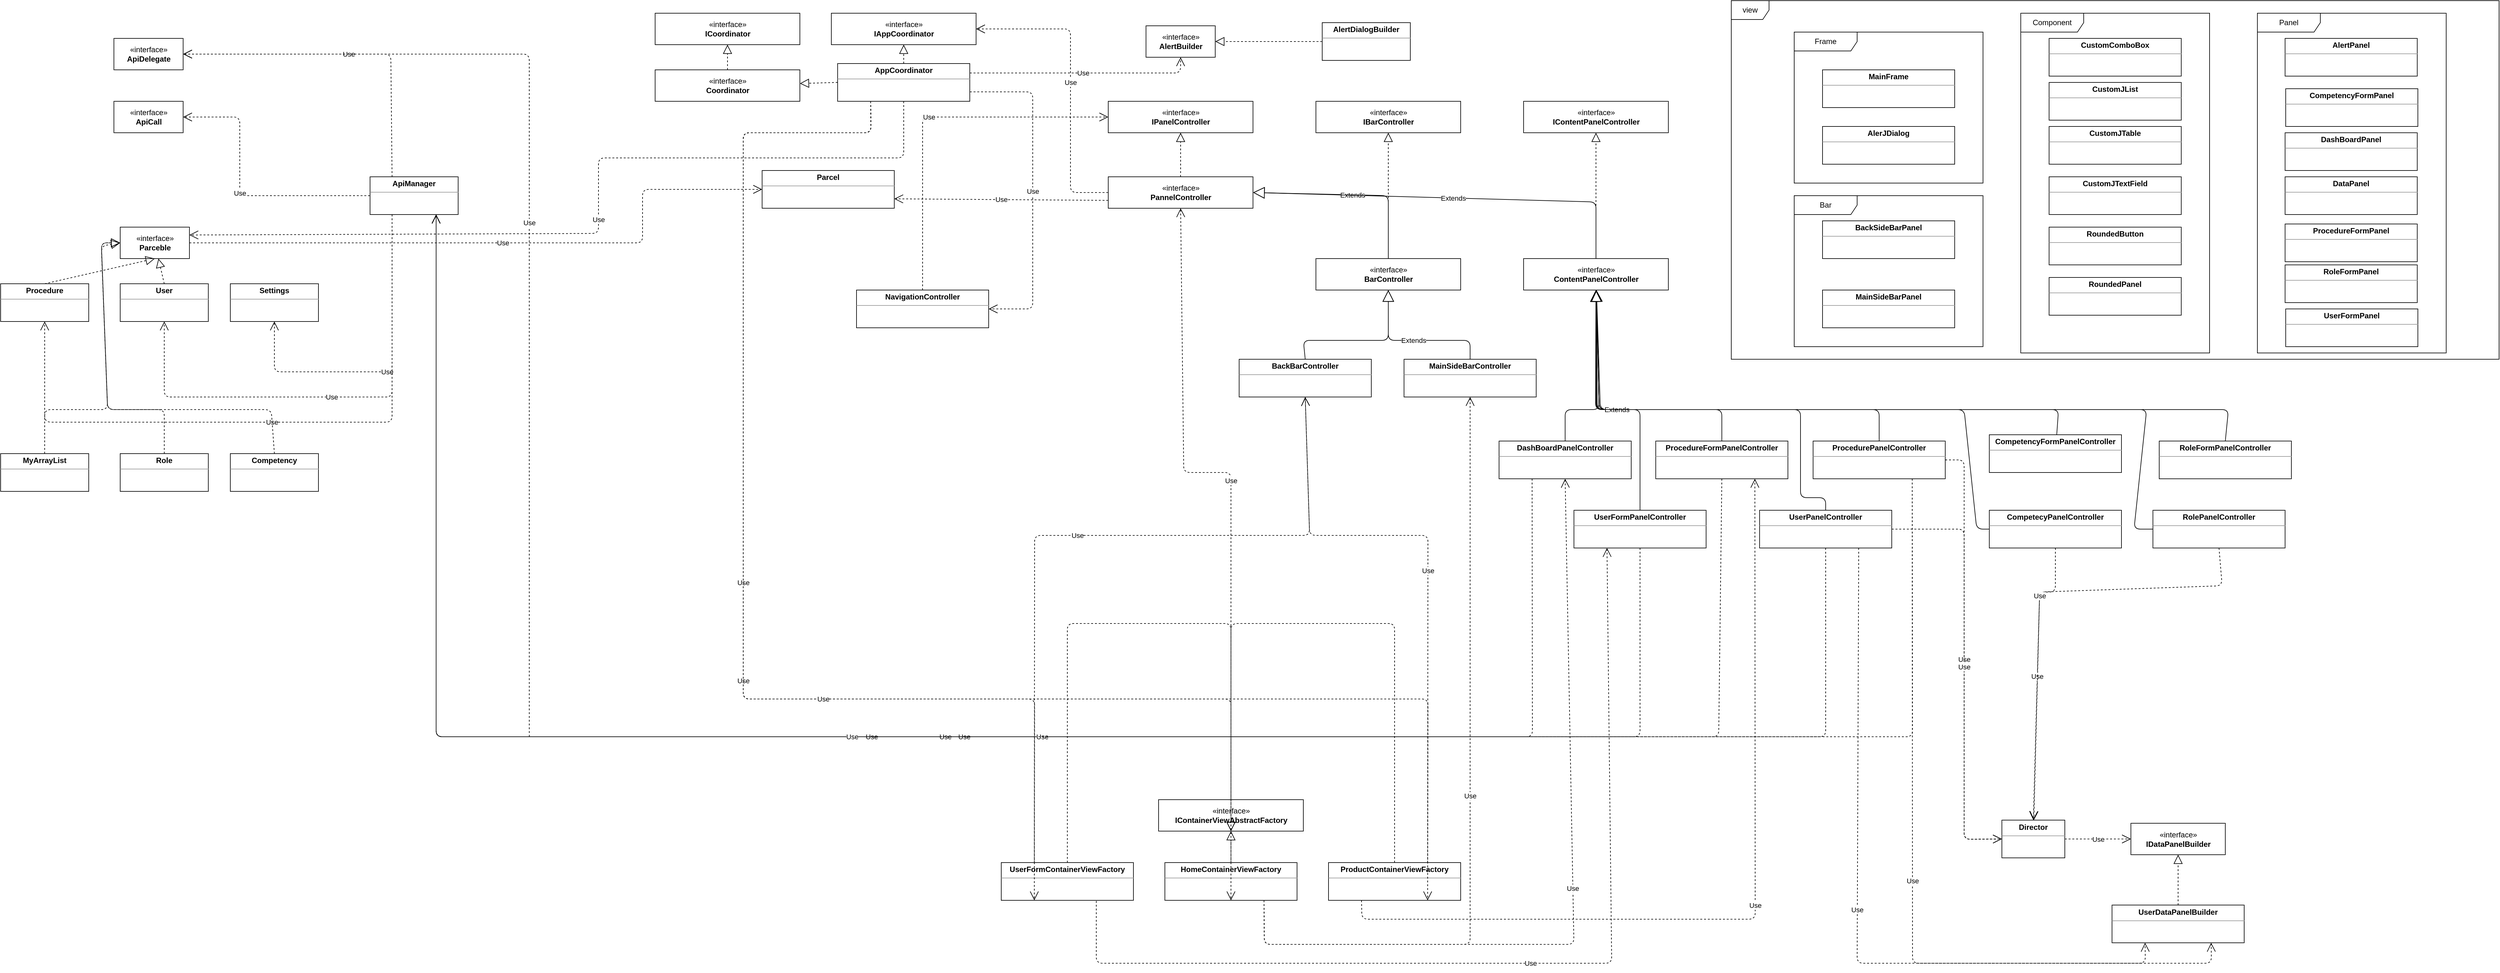 <mxfile version="13.9.9" type="device"><diagram name="improveDiagram" id="FRsHYig1Bdu0vXujfsFv"><mxGraphModel dx="2951" dy="1620" grid="1" gridSize="10" guides="1" tooltips="1" connect="1" arrows="1" fold="1" page="1" pageScale="1" pageWidth="827" pageHeight="1169" math="0" shadow="0"><root><mxCell id="0iY1j9qXdLFoR_07hcgl-0"/><mxCell id="0iY1j9qXdLFoR_07hcgl-1" parent="0iY1j9qXdLFoR_07hcgl-0"/><mxCell id="uszYzFo49pZxgJabwEYq-22" value="view" style="shape=umlFrame;whiteSpace=wrap;html=1;" vertex="1" parent="0iY1j9qXdLFoR_07hcgl-1"><mxGeometry x="2850" y="30" width="1220" height="570" as="geometry"/></mxCell><mxCell id="uszYzFo49pZxgJabwEYq-24" value="Component" style="shape=umlFrame;whiteSpace=wrap;html=1;width=100;height=30;" vertex="1" parent="0iY1j9qXdLFoR_07hcgl-1"><mxGeometry x="3310" y="50" width="300" height="540" as="geometry"/></mxCell><mxCell id="uszYzFo49pZxgJabwEYq-25" value="Panel" style="shape=umlFrame;whiteSpace=wrap;html=1;width=100;height=30;" vertex="1" parent="0iY1j9qXdLFoR_07hcgl-1"><mxGeometry x="3686" y="50" width="300" height="540" as="geometry"/></mxCell><mxCell id="uszYzFo49pZxgJabwEYq-23" value="Frame" style="shape=umlFrame;whiteSpace=wrap;html=1;width=100;height=30;" vertex="1" parent="0iY1j9qXdLFoR_07hcgl-1"><mxGeometry x="2950" y="80" width="300" height="240" as="geometry"/></mxCell><mxCell id="0iY1j9qXdLFoR_07hcgl-2" value="&lt;p style=&quot;margin: 0px ; margin-top: 4px ; text-align: center&quot;&gt;&lt;b&gt;Settings&lt;/b&gt;&lt;/p&gt;&lt;hr size=&quot;1&quot;&gt;&lt;div style=&quot;height: 2px&quot;&gt;&lt;/div&gt;" style="verticalAlign=top;align=left;overflow=fill;fontSize=12;fontFamily=Helvetica;html=1;" parent="0iY1j9qXdLFoR_07hcgl-1" vertex="1"><mxGeometry x="465" y="480" width="140" height="60" as="geometry"/></mxCell><mxCell id="0iY1j9qXdLFoR_07hcgl-3" value="&lt;p style=&quot;margin: 0px ; margin-top: 4px ; text-align: center&quot;&gt;&lt;b&gt;User&lt;/b&gt;&lt;/p&gt;&lt;hr size=&quot;1&quot;&gt;&lt;div style=&quot;height: 2px&quot;&gt;&lt;/div&gt;" style="verticalAlign=top;align=left;overflow=fill;fontSize=12;fontFamily=Helvetica;html=1;" parent="0iY1j9qXdLFoR_07hcgl-1" vertex="1"><mxGeometry x="290" y="480" width="140" height="60" as="geometry"/></mxCell><mxCell id="0iY1j9qXdLFoR_07hcgl-4" value="&lt;p style=&quot;margin: 0px ; margin-top: 4px ; text-align: center&quot;&gt;&lt;b&gt;Procedure&lt;/b&gt;&lt;/p&gt;&lt;hr size=&quot;1&quot;&gt;&lt;div style=&quot;height: 2px&quot;&gt;&lt;/div&gt;" style="verticalAlign=top;align=left;overflow=fill;fontSize=12;fontFamily=Helvetica;html=1;" parent="0iY1j9qXdLFoR_07hcgl-1" vertex="1"><mxGeometry x="100" y="480" width="140" height="60" as="geometry"/></mxCell><mxCell id="0iY1j9qXdLFoR_07hcgl-5" value="&lt;p style=&quot;margin: 0px ; margin-top: 4px ; text-align: center&quot;&gt;&lt;b&gt;ApiManager&lt;/b&gt;&lt;/p&gt;&lt;hr size=&quot;1&quot;&gt;&lt;div style=&quot;height: 2px&quot;&gt;&lt;/div&gt;" style="verticalAlign=top;align=left;overflow=fill;fontSize=12;fontFamily=Helvetica;html=1;" parent="0iY1j9qXdLFoR_07hcgl-1" vertex="1"><mxGeometry x="687" y="310" width="140" height="60" as="geometry"/></mxCell><mxCell id="0iY1j9qXdLFoR_07hcgl-6" value="«interface»&lt;br&gt;&lt;b&gt;ApiDelegate&lt;/b&gt;" style="html=1;" parent="0iY1j9qXdLFoR_07hcgl-1" vertex="1"><mxGeometry x="280" y="90" width="110" height="50" as="geometry"/></mxCell><mxCell id="0iY1j9qXdLFoR_07hcgl-9" value="«interface»&lt;br&gt;&lt;b&gt;ApiCall&lt;/b&gt;" style="html=1;" parent="0iY1j9qXdLFoR_07hcgl-1" vertex="1"><mxGeometry x="280" y="190" width="110" height="50" as="geometry"/></mxCell><mxCell id="0iY1j9qXdLFoR_07hcgl-10" value="«interface»&lt;br&gt;&lt;b&gt;AlertBuilder&lt;/b&gt;" style="html=1;" parent="0iY1j9qXdLFoR_07hcgl-1" vertex="1"><mxGeometry x="1920" y="70" width="110" height="50" as="geometry"/></mxCell><mxCell id="0iY1j9qXdLFoR_07hcgl-11" value="&lt;p style=&quot;margin: 0px ; margin-top: 4px ; text-align: center&quot;&gt;&lt;b&gt;AlertDialogBuilder&lt;/b&gt;&lt;/p&gt;&lt;hr size=&quot;1&quot;&gt;&lt;div style=&quot;height: 2px&quot;&gt;&lt;/div&gt;" style="verticalAlign=top;align=left;overflow=fill;fontSize=12;fontFamily=Helvetica;html=1;" parent="0iY1j9qXdLFoR_07hcgl-1" vertex="1"><mxGeometry x="2200" y="65" width="140" height="60" as="geometry"/></mxCell><mxCell id="0iY1j9qXdLFoR_07hcgl-13" value="&lt;p style=&quot;margin: 0px ; margin-top: 4px ; text-align: center&quot;&gt;&lt;b&gt;UserDataPanelBuilder&lt;/b&gt;&lt;/p&gt;&lt;hr size=&quot;1&quot;&gt;&lt;div style=&quot;height: 2px&quot;&gt;&lt;/div&gt;" style="verticalAlign=top;align=left;overflow=fill;fontSize=12;fontFamily=Helvetica;html=1;" parent="0iY1j9qXdLFoR_07hcgl-1" vertex="1"><mxGeometry x="3455" y="1467.5" width="210" height="60" as="geometry"/></mxCell><mxCell id="0iY1j9qXdLFoR_07hcgl-14" value="«interface»&lt;br&gt;&lt;b&gt;IDataPanelBuilder&lt;/b&gt;" style="html=1;" parent="0iY1j9qXdLFoR_07hcgl-1" vertex="1"><mxGeometry x="3485" y="1337.5" width="150" height="50" as="geometry"/></mxCell><mxCell id="0iY1j9qXdLFoR_07hcgl-15" value="&lt;p style=&quot;margin: 0px ; margin-top: 4px ; text-align: center&quot;&gt;&lt;b&gt;Director&lt;/b&gt;&lt;/p&gt;&lt;hr size=&quot;1&quot;&gt;&lt;div style=&quot;height: 2px&quot;&gt;&lt;/div&gt;" style="verticalAlign=top;align=left;overflow=fill;fontSize=12;fontFamily=Helvetica;html=1;" parent="0iY1j9qXdLFoR_07hcgl-1" vertex="1"><mxGeometry x="3280" y="1332.5" width="100" height="60" as="geometry"/></mxCell><mxCell id="0iY1j9qXdLFoR_07hcgl-16" value="«interface»&lt;br&gt;&lt;b&gt;IContainerViewAbstractFactory&lt;/b&gt;" style="html=1;" parent="0iY1j9qXdLFoR_07hcgl-1" vertex="1"><mxGeometry x="1940" y="1300" width="230" height="50" as="geometry"/></mxCell><mxCell id="0iY1j9qXdLFoR_07hcgl-17" value="&lt;p style=&quot;margin: 0px ; margin-top: 4px ; text-align: center&quot;&gt;&lt;b&gt;UserFormContainerViewFactory&lt;/b&gt;&lt;br&gt;&lt;/p&gt;&lt;hr size=&quot;1&quot;&gt;&lt;div style=&quot;height: 2px&quot;&gt;&lt;/div&gt;" style="verticalAlign=top;align=left;overflow=fill;fontSize=12;fontFamily=Helvetica;html=1;" parent="0iY1j9qXdLFoR_07hcgl-1" vertex="1"><mxGeometry x="1690" y="1400" width="210" height="60" as="geometry"/></mxCell><mxCell id="0iY1j9qXdLFoR_07hcgl-18" value="&lt;p style=&quot;margin: 0px ; margin-top: 4px ; text-align: center&quot;&gt;&lt;b&gt;HomeContainerViewFactory&lt;/b&gt;&lt;br&gt;&lt;/p&gt;&lt;hr size=&quot;1&quot;&gt;&lt;div style=&quot;height: 2px&quot;&gt;&lt;/div&gt;" style="verticalAlign=top;align=left;overflow=fill;fontSize=12;fontFamily=Helvetica;html=1;" parent="0iY1j9qXdLFoR_07hcgl-1" vertex="1"><mxGeometry x="1950" y="1400" width="210" height="60" as="geometry"/></mxCell><mxCell id="0iY1j9qXdLFoR_07hcgl-19" value="&lt;p style=&quot;margin: 0px ; margin-top: 4px ; text-align: center&quot;&gt;&lt;b&gt;ProductContainerViewFactory&lt;/b&gt;&lt;br&gt;&lt;/p&gt;&lt;hr size=&quot;1&quot;&gt;&lt;div style=&quot;height: 2px&quot;&gt;&lt;/div&gt;" style="verticalAlign=top;align=left;overflow=fill;fontSize=12;fontFamily=Helvetica;html=1;" parent="0iY1j9qXdLFoR_07hcgl-1" vertex="1"><mxGeometry x="2210" y="1400" width="210" height="60" as="geometry"/></mxCell><mxCell id="0iY1j9qXdLFoR_07hcgl-20" value="&lt;p style=&quot;margin: 0px ; margin-top: 4px ; text-align: center&quot;&gt;&lt;b&gt;NavigationController&lt;/b&gt;&lt;br&gt;&lt;/p&gt;&lt;hr size=&quot;1&quot;&gt;&lt;div style=&quot;height: 2px&quot;&gt;&lt;/div&gt;" style="verticalAlign=top;align=left;overflow=fill;fontSize=12;fontFamily=Helvetica;html=1;" parent="0iY1j9qXdLFoR_07hcgl-1" vertex="1"><mxGeometry x="1460" y="490" width="210" height="60" as="geometry"/></mxCell><mxCell id="0iY1j9qXdLFoR_07hcgl-22" value="«interface»&lt;br&gt;&lt;b&gt;IPanelController&lt;/b&gt;" style="html=1;" parent="0iY1j9qXdLFoR_07hcgl-1" vertex="1"><mxGeometry x="1860" y="190" width="230" height="50" as="geometry"/></mxCell><mxCell id="0iY1j9qXdLFoR_07hcgl-23" value="«interface»&lt;br&gt;&lt;b&gt;PannelController&lt;/b&gt;" style="html=1;" parent="0iY1j9qXdLFoR_07hcgl-1" vertex="1"><mxGeometry x="1860" y="310" width="230" height="50" as="geometry"/></mxCell><mxCell id="0iY1j9qXdLFoR_07hcgl-25" value="&lt;p style=&quot;margin: 0px ; margin-top: 4px ; text-align: center&quot;&gt;&lt;b&gt;ProcedurePanelController&lt;/b&gt;&lt;br&gt;&lt;/p&gt;&lt;hr size=&quot;1&quot;&gt;&lt;div style=&quot;height: 2px&quot;&gt;&lt;/div&gt;" style="verticalAlign=top;align=left;overflow=fill;fontSize=12;fontFamily=Helvetica;html=1;" parent="0iY1j9qXdLFoR_07hcgl-1" vertex="1"><mxGeometry x="2980" y="730" width="210" height="60" as="geometry"/></mxCell><mxCell id="0iY1j9qXdLFoR_07hcgl-26" value="&lt;p style=&quot;margin: 0px ; margin-top: 4px ; text-align: center&quot;&gt;&lt;b&gt;UserFormPanelController&lt;/b&gt;&lt;br&gt;&lt;/p&gt;&lt;hr size=&quot;1&quot;&gt;&lt;div style=&quot;height: 2px&quot;&gt;&lt;/div&gt;" style="verticalAlign=top;align=left;overflow=fill;fontSize=12;fontFamily=Helvetica;html=1;" parent="0iY1j9qXdLFoR_07hcgl-1" vertex="1"><mxGeometry x="2600" y="840" width="210" height="60" as="geometry"/></mxCell><mxCell id="0iY1j9qXdLFoR_07hcgl-27" value="&lt;p style=&quot;margin: 0px ; margin-top: 4px ; text-align: center&quot;&gt;&lt;b&gt;UserPanelController&lt;/b&gt;&lt;br&gt;&lt;/p&gt;&lt;hr size=&quot;1&quot;&gt;&lt;div style=&quot;height: 2px&quot;&gt;&lt;/div&gt;" style="verticalAlign=top;align=left;overflow=fill;fontSize=12;fontFamily=Helvetica;html=1;" parent="0iY1j9qXdLFoR_07hcgl-1" vertex="1"><mxGeometry x="2895" y="840" width="210" height="60" as="geometry"/></mxCell><mxCell id="0iY1j9qXdLFoR_07hcgl-28" value="&lt;p style=&quot;margin: 0px ; margin-top: 4px ; text-align: center&quot;&gt;&lt;b&gt;ProcedureFormPanelController&lt;/b&gt;&lt;br&gt;&lt;/p&gt;&lt;hr size=&quot;1&quot;&gt;&lt;div style=&quot;height: 2px&quot;&gt;&lt;/div&gt;" style="verticalAlign=top;align=left;overflow=fill;fontSize=12;fontFamily=Helvetica;html=1;" parent="0iY1j9qXdLFoR_07hcgl-1" vertex="1"><mxGeometry x="2730" y="730" width="210" height="60" as="geometry"/></mxCell><mxCell id="0iY1j9qXdLFoR_07hcgl-29" value="&lt;p style=&quot;margin: 0px ; margin-top: 4px ; text-align: center&quot;&gt;&lt;b&gt;DashBoardPanelController&lt;/b&gt;&lt;br&gt;&lt;/p&gt;&lt;hr size=&quot;1&quot;&gt;&lt;div style=&quot;height: 2px&quot;&gt;&lt;/div&gt;" style="verticalAlign=top;align=left;overflow=fill;fontSize=12;fontFamily=Helvetica;html=1;" parent="0iY1j9qXdLFoR_07hcgl-1" vertex="1"><mxGeometry x="2481" y="730" width="210" height="60" as="geometry"/></mxCell><mxCell id="0iY1j9qXdLFoR_07hcgl-31" value="&lt;p style=&quot;margin: 0px ; margin-top: 4px ; text-align: center&quot;&gt;&lt;b&gt;MainSideBarController&lt;/b&gt;&lt;br&gt;&lt;/p&gt;&lt;hr size=&quot;1&quot;&gt;&lt;div style=&quot;height: 2px&quot;&gt;&lt;/div&gt;" style="verticalAlign=top;align=left;overflow=fill;fontSize=12;fontFamily=Helvetica;html=1;" parent="0iY1j9qXdLFoR_07hcgl-1" vertex="1"><mxGeometry x="2330" y="600" width="210" height="60" as="geometry"/></mxCell><mxCell id="0iY1j9qXdLFoR_07hcgl-32" value="&lt;p style=&quot;margin: 0px ; margin-top: 4px ; text-align: center&quot;&gt;&lt;b&gt;BackBarController&lt;/b&gt;&lt;br&gt;&lt;/p&gt;&lt;hr size=&quot;1&quot;&gt;&lt;div style=&quot;height: 2px&quot;&gt;&lt;/div&gt;" style="verticalAlign=top;align=left;overflow=fill;fontSize=12;fontFamily=Helvetica;html=1;" parent="0iY1j9qXdLFoR_07hcgl-1" vertex="1"><mxGeometry x="2068" y="600" width="210" height="60" as="geometry"/></mxCell><mxCell id="0iY1j9qXdLFoR_07hcgl-33" value="«interface»&lt;br&gt;&lt;b&gt;IBarController&lt;/b&gt;" style="html=1;" parent="0iY1j9qXdLFoR_07hcgl-1" vertex="1"><mxGeometry x="2190" y="190" width="230" height="50" as="geometry"/></mxCell><mxCell id="0iY1j9qXdLFoR_07hcgl-34" value="«interface»&lt;br&gt;&lt;b&gt;IContentPanelController&lt;/b&gt;" style="html=1;" parent="0iY1j9qXdLFoR_07hcgl-1" vertex="1"><mxGeometry x="2520" y="190" width="230" height="50" as="geometry"/></mxCell><mxCell id="0iY1j9qXdLFoR_07hcgl-35" value="«interface»&lt;br&gt;&lt;b&gt;ContentPanelController&lt;/b&gt;" style="html=1;" parent="0iY1j9qXdLFoR_07hcgl-1" vertex="1"><mxGeometry x="2520" y="440" width="230" height="50" as="geometry"/></mxCell><mxCell id="0iY1j9qXdLFoR_07hcgl-36" value="«interface»&lt;br&gt;&lt;b&gt;BarController&lt;/b&gt;" style="html=1;" parent="0iY1j9qXdLFoR_07hcgl-1" vertex="1"><mxGeometry x="2190" y="440" width="230" height="50" as="geometry"/></mxCell><mxCell id="0iY1j9qXdLFoR_07hcgl-37" value="" style="endArrow=block;endSize=16;endFill=0;html=1;exitX=0.5;exitY=0;exitDx=0;exitDy=0;entryX=0.5;entryY=1;entryDx=0;entryDy=0;" parent="0iY1j9qXdLFoR_07hcgl-1" source="0iY1j9qXdLFoR_07hcgl-32" target="0iY1j9qXdLFoR_07hcgl-36" edge="1"><mxGeometry width="160" relative="1" as="geometry"><mxPoint x="2210" y="560" as="sourcePoint"/><mxPoint x="2370" y="560" as="targetPoint"/><Array as="points"><mxPoint x="2170" y="570"/><mxPoint x="2305" y="570"/></Array></mxGeometry></mxCell><mxCell id="0iY1j9qXdLFoR_07hcgl-38" value="Extends" style="endArrow=block;endSize=16;endFill=0;html=1;exitX=0.5;exitY=0;exitDx=0;exitDy=0;entryX=0.5;entryY=1;entryDx=0;entryDy=0;" parent="0iY1j9qXdLFoR_07hcgl-1" source="0iY1j9qXdLFoR_07hcgl-31" target="0iY1j9qXdLFoR_07hcgl-36" edge="1"><mxGeometry width="160" relative="1" as="geometry"><mxPoint x="2183" y="610" as="sourcePoint"/><mxPoint x="2315" y="500" as="targetPoint"/><Array as="points"><mxPoint x="2435" y="570"/><mxPoint x="2305" y="570"/></Array></mxGeometry></mxCell><mxCell id="0iY1j9qXdLFoR_07hcgl-39" value="" style="endArrow=block;endSize=16;endFill=0;html=1;exitX=0.5;exitY=0;exitDx=0;exitDy=0;" parent="0iY1j9qXdLFoR_07hcgl-1" source="0iY1j9qXdLFoR_07hcgl-26" target="0iY1j9qXdLFoR_07hcgl-35" edge="1"><mxGeometry width="160" relative="1" as="geometry"><mxPoint x="2193" y="620" as="sourcePoint"/><mxPoint x="2325" y="510" as="targetPoint"/><Array as="points"><mxPoint x="2705" y="680"/><mxPoint x="2642" y="680"/></Array></mxGeometry></mxCell><mxCell id="0iY1j9qXdLFoR_07hcgl-40" value="" style="endArrow=block;endSize=16;endFill=0;html=1;exitX=0.5;exitY=0;exitDx=0;exitDy=0;entryX=0.5;entryY=1;entryDx=0;entryDy=0;" parent="0iY1j9qXdLFoR_07hcgl-1" source="0iY1j9qXdLFoR_07hcgl-27" target="0iY1j9qXdLFoR_07hcgl-35" edge="1"><mxGeometry width="160" relative="1" as="geometry"><mxPoint x="2203" y="630" as="sourcePoint"/><mxPoint x="2335" y="520" as="targetPoint"/><Array as="points"><mxPoint x="3000" y="820"/><mxPoint x="2960" y="820"/><mxPoint x="2960" y="680"/><mxPoint x="2640" y="680"/></Array></mxGeometry></mxCell><mxCell id="0iY1j9qXdLFoR_07hcgl-41" value="" style="endArrow=block;endSize=16;endFill=0;html=1;exitX=0.5;exitY=0;exitDx=0;exitDy=0;" parent="0iY1j9qXdLFoR_07hcgl-1" source="0iY1j9qXdLFoR_07hcgl-29" target="0iY1j9qXdLFoR_07hcgl-35" edge="1"><mxGeometry width="160" relative="1" as="geometry"><mxPoint x="2200" y="670" as="sourcePoint"/><mxPoint x="2627" y="520" as="targetPoint"/><Array as="points"><mxPoint x="2586" y="680"/><mxPoint x="2640" y="680"/></Array></mxGeometry></mxCell><mxCell id="0iY1j9qXdLFoR_07hcgl-42" value="Extends" style="endArrow=block;endSize=16;endFill=0;html=1;exitX=0.5;exitY=0;exitDx=0;exitDy=0;" parent="0iY1j9qXdLFoR_07hcgl-1" source="0iY1j9qXdLFoR_07hcgl-28" target="0iY1j9qXdLFoR_07hcgl-35" edge="1"><mxGeometry width="160" relative="1" as="geometry"><mxPoint x="2223" y="650" as="sourcePoint"/><mxPoint x="2355" y="540" as="targetPoint"/><Array as="points"><mxPoint x="2835" y="680"/><mxPoint x="2640" y="680"/></Array></mxGeometry></mxCell><mxCell id="0iY1j9qXdLFoR_07hcgl-43" value="" style="endArrow=block;endSize=16;endFill=0;html=1;exitX=0.5;exitY=0;exitDx=0;exitDy=0;" parent="0iY1j9qXdLFoR_07hcgl-1" source="0iY1j9qXdLFoR_07hcgl-25" target="0iY1j9qXdLFoR_07hcgl-35" edge="1"><mxGeometry width="160" relative="1" as="geometry"><mxPoint x="2233" y="660" as="sourcePoint"/><mxPoint x="2365" y="550" as="targetPoint"/><Array as="points"><mxPoint x="3085" y="680"/><mxPoint x="2640" y="680"/></Array></mxGeometry></mxCell><mxCell id="0iY1j9qXdLFoR_07hcgl-44" value="Extends" style="endArrow=block;endSize=16;endFill=0;html=1;exitX=0.5;exitY=0;exitDx=0;exitDy=0;entryX=1;entryY=0.5;entryDx=0;entryDy=0;" parent="0iY1j9qXdLFoR_07hcgl-1" source="0iY1j9qXdLFoR_07hcgl-36" target="0iY1j9qXdLFoR_07hcgl-23" edge="1"><mxGeometry width="160" relative="1" as="geometry"><mxPoint x="2243" y="670" as="sourcePoint"/><mxPoint x="2375" y="560" as="targetPoint"/><Array as="points"><mxPoint x="2305" y="340"/></Array></mxGeometry></mxCell><mxCell id="0iY1j9qXdLFoR_07hcgl-45" value="Extends" style="endArrow=block;endSize=16;endFill=0;html=1;exitX=0.5;exitY=0;exitDx=0;exitDy=0;entryX=1;entryY=0.5;entryDx=0;entryDy=0;" parent="0iY1j9qXdLFoR_07hcgl-1" source="0iY1j9qXdLFoR_07hcgl-35" target="0iY1j9qXdLFoR_07hcgl-23" edge="1"><mxGeometry width="160" relative="1" as="geometry"><mxPoint x="2253" y="680" as="sourcePoint"/><mxPoint x="2385" y="570" as="targetPoint"/><Array as="points"><mxPoint x="2635" y="350"/></Array></mxGeometry></mxCell><mxCell id="0iY1j9qXdLFoR_07hcgl-46" value="" style="endArrow=block;dashed=1;endFill=0;endSize=12;html=1;exitX=0.5;exitY=0;exitDx=0;exitDy=0;entryX=0.5;entryY=1;entryDx=0;entryDy=0;" parent="0iY1j9qXdLFoR_07hcgl-1" source="0iY1j9qXdLFoR_07hcgl-36" target="0iY1j9qXdLFoR_07hcgl-33" edge="1"><mxGeometry width="160" relative="1" as="geometry"><mxPoint x="2270" y="290" as="sourcePoint"/><mxPoint x="2430" y="290" as="targetPoint"/></mxGeometry></mxCell><mxCell id="0iY1j9qXdLFoR_07hcgl-47" value="" style="endArrow=block;dashed=1;endFill=0;endSize=12;html=1;" parent="0iY1j9qXdLFoR_07hcgl-1" source="0iY1j9qXdLFoR_07hcgl-35" target="0iY1j9qXdLFoR_07hcgl-34" edge="1"><mxGeometry width="160" relative="1" as="geometry"><mxPoint x="2570" y="440" as="sourcePoint"/><mxPoint x="2570" y="240" as="targetPoint"/></mxGeometry></mxCell><mxCell id="0iY1j9qXdLFoR_07hcgl-48" value="" style="endArrow=block;dashed=1;endFill=0;endSize=12;html=1;entryX=0.5;entryY=1;entryDx=0;entryDy=0;" parent="0iY1j9qXdLFoR_07hcgl-1" source="0iY1j9qXdLFoR_07hcgl-23" target="0iY1j9qXdLFoR_07hcgl-22" edge="1"><mxGeometry width="160" relative="1" as="geometry"><mxPoint x="2325" y="460" as="sourcePoint"/><mxPoint x="2325" y="260" as="targetPoint"/></mxGeometry></mxCell><mxCell id="0iY1j9qXdLFoR_07hcgl-55" value="Use" style="endArrow=open;endSize=12;dashed=1;html=1;exitX=1;exitY=0.75;exitDx=0;exitDy=0;entryX=1;entryY=0.5;entryDx=0;entryDy=0;" parent="0iY1j9qXdLFoR_07hcgl-1" source="6FXfzOm9zharH_y5hHno-2" target="0iY1j9qXdLFoR_07hcgl-20" edge="1"><mxGeometry width="160" relative="1" as="geometry"><mxPoint x="1670" y="175" as="sourcePoint"/><mxPoint x="1820" y="230" as="targetPoint"/><Array as="points"><mxPoint x="1740" y="175"/><mxPoint x="1740" y="520"/></Array></mxGeometry></mxCell><mxCell id="0iY1j9qXdLFoR_07hcgl-58" value="" style="endArrow=block;dashed=1;endFill=0;endSize=12;html=1;entryX=0.5;entryY=1;entryDx=0;entryDy=0;" parent="0iY1j9qXdLFoR_07hcgl-1" source="0iY1j9qXdLFoR_07hcgl-18" target="0iY1j9qXdLFoR_07hcgl-16" edge="1"><mxGeometry width="160" relative="1" as="geometry"><mxPoint x="1880" y="890" as="sourcePoint"/><mxPoint x="1880" y="820" as="targetPoint"/></mxGeometry></mxCell><mxCell id="0iY1j9qXdLFoR_07hcgl-59" value="" style="endArrow=block;dashed=1;endFill=0;endSize=12;html=1;entryX=0.5;entryY=1;entryDx=0;entryDy=0;exitX=0.5;exitY=0;exitDx=0;exitDy=0;" parent="0iY1j9qXdLFoR_07hcgl-1" source="0iY1j9qXdLFoR_07hcgl-19" target="0iY1j9qXdLFoR_07hcgl-16" edge="1"><mxGeometry width="160" relative="1" as="geometry"><mxPoint x="1995" y="330" as="sourcePoint"/><mxPoint x="1995" y="260" as="targetPoint"/><Array as="points"><mxPoint x="2315" y="1020"/><mxPoint x="2055" y="1020"/></Array></mxGeometry></mxCell><mxCell id="0iY1j9qXdLFoR_07hcgl-60" value="" style="endArrow=block;dashed=1;endFill=0;endSize=12;html=1;entryX=0.5;entryY=1;entryDx=0;entryDy=0;exitX=0.5;exitY=0;exitDx=0;exitDy=0;" parent="0iY1j9qXdLFoR_07hcgl-1" source="0iY1j9qXdLFoR_07hcgl-17" target="0iY1j9qXdLFoR_07hcgl-16" edge="1"><mxGeometry width="160" relative="1" as="geometry"><mxPoint x="2005" y="340" as="sourcePoint"/><mxPoint x="2005" y="270" as="targetPoint"/><Array as="points"><mxPoint x="1795" y="1020"/><mxPoint x="2055" y="1020"/></Array></mxGeometry></mxCell><mxCell id="0iY1j9qXdLFoR_07hcgl-63" value="Use" style="endArrow=open;endSize=12;dashed=1;html=1;entryX=0.5;entryY=1;entryDx=0;entryDy=0;exitX=0.25;exitY=1;exitDx=0;exitDy=0;" parent="0iY1j9qXdLFoR_07hcgl-1" source="6FXfzOm9zharH_y5hHno-2" target="0iY1j9qXdLFoR_07hcgl-18" edge="1"><mxGeometry width="160" relative="1" as="geometry"><mxPoint x="1280" y="220" as="sourcePoint"/><mxPoint x="2065" y="940" as="targetPoint"/><Array as="points"><mxPoint x="1483" y="240"/><mxPoint x="1280" y="240"/><mxPoint x="1280" y="1140"/><mxPoint x="2055" y="1140"/></Array></mxGeometry></mxCell><mxCell id="0iY1j9qXdLFoR_07hcgl-68" value="Use" style="endArrow=open;endSize=12;dashed=1;html=1;exitX=0.25;exitY=1;exitDx=0;exitDy=0;entryX=0.5;entryY=1;entryDx=0;entryDy=0;" parent="0iY1j9qXdLFoR_07hcgl-1" source="0iY1j9qXdLFoR_07hcgl-5" target="0iY1j9qXdLFoR_07hcgl-2" edge="1"><mxGeometry width="160" relative="1" as="geometry"><mxPoint x="730" y="420" as="sourcePoint"/><mxPoint x="890" y="420" as="targetPoint"/><Array as="points"><mxPoint x="722" y="620"/><mxPoint x="535" y="620"/></Array></mxGeometry></mxCell><mxCell id="0iY1j9qXdLFoR_07hcgl-69" value="Use" style="endArrow=open;endSize=12;dashed=1;html=1;exitX=0.25;exitY=1;exitDx=0;exitDy=0;entryX=0.5;entryY=1;entryDx=0;entryDy=0;" parent="0iY1j9qXdLFoR_07hcgl-1" source="0iY1j9qXdLFoR_07hcgl-5" target="0iY1j9qXdLFoR_07hcgl-3" edge="1"><mxGeometry width="160" relative="1" as="geometry"><mxPoint x="727" y="410" as="sourcePoint"/><mxPoint x="540" y="580" as="targetPoint"/><Array as="points"><mxPoint x="722" y="660"/><mxPoint x="360" y="660"/></Array></mxGeometry></mxCell><mxCell id="0iY1j9qXdLFoR_07hcgl-70" value="Use" style="endArrow=open;endSize=12;dashed=1;html=1;exitX=0.25;exitY=1;exitDx=0;exitDy=0;entryX=0.5;entryY=1;entryDx=0;entryDy=0;" parent="0iY1j9qXdLFoR_07hcgl-1" source="0iY1j9qXdLFoR_07hcgl-5" target="0iY1j9qXdLFoR_07hcgl-4" edge="1"><mxGeometry width="160" relative="1" as="geometry"><mxPoint x="742" y="390" as="sourcePoint"/><mxPoint x="555" y="560" as="targetPoint"/><Array as="points"><mxPoint x="722" y="700"/><mxPoint x="170" y="700"/></Array></mxGeometry></mxCell><mxCell id="0iY1j9qXdLFoR_07hcgl-71" value="Use" style="endArrow=open;endSize=12;dashed=1;html=1;exitX=0;exitY=0.5;exitDx=0;exitDy=0;entryX=1;entryY=0.5;entryDx=0;entryDy=0;" parent="0iY1j9qXdLFoR_07hcgl-1" source="0iY1j9qXdLFoR_07hcgl-5" target="0iY1j9qXdLFoR_07hcgl-9" edge="1"><mxGeometry width="160" relative="1" as="geometry"><mxPoint x="752" y="400" as="sourcePoint"/><mxPoint x="565" y="570" as="targetPoint"/><Array as="points"><mxPoint x="480" y="340"/><mxPoint x="480" y="215"/></Array></mxGeometry></mxCell><mxCell id="0iY1j9qXdLFoR_07hcgl-74" value="Use" style="endArrow=open;endSize=12;dashed=1;html=1;exitX=0.25;exitY=0;exitDx=0;exitDy=0;entryX=1;entryY=0.5;entryDx=0;entryDy=0;" parent="0iY1j9qXdLFoR_07hcgl-1" source="0iY1j9qXdLFoR_07hcgl-5" target="0iY1j9qXdLFoR_07hcgl-6" edge="1"><mxGeometry width="160" relative="1" as="geometry"><mxPoint x="697" y="350" as="sourcePoint"/><mxPoint x="400" y="350" as="targetPoint"/><Array as="points"><mxPoint x="720" y="115"/></Array></mxGeometry></mxCell><mxCell id="0iY1j9qXdLFoR_07hcgl-75" value="Use" style="endArrow=open;endSize=12;dashed=1;html=1;exitX=0.5;exitY=1;exitDx=0;exitDy=0;entryX=0.75;entryY=1;entryDx=0;entryDy=0;" parent="0iY1j9qXdLFoR_07hcgl-1" source="0iY1j9qXdLFoR_07hcgl-26" target="0iY1j9qXdLFoR_07hcgl-5" edge="1"><mxGeometry width="160" relative="1" as="geometry"><mxPoint x="2630" y="1030" as="sourcePoint"/><mxPoint x="2790" y="1030" as="targetPoint"/><Array as="points"><mxPoint x="2705" y="1200"/><mxPoint x="792" y="1200"/></Array></mxGeometry></mxCell><mxCell id="0iY1j9qXdLFoR_07hcgl-76" value="Use" style="endArrow=open;endSize=12;dashed=1;html=1;exitX=0.5;exitY=1;exitDx=0;exitDy=0;entryX=0.75;entryY=1;entryDx=0;entryDy=0;" parent="0iY1j9qXdLFoR_07hcgl-1" source="0iY1j9qXdLFoR_07hcgl-27" target="0iY1j9qXdLFoR_07hcgl-5" edge="1"><mxGeometry width="160" relative="1" as="geometry"><mxPoint x="2715" y="910" as="sourcePoint"/><mxPoint x="2930" y="1040" as="targetPoint"/><Array as="points"><mxPoint x="3000" y="1200"/><mxPoint x="792" y="1200"/></Array></mxGeometry></mxCell><mxCell id="0iY1j9qXdLFoR_07hcgl-77" value="Use" style="endArrow=open;endSize=12;dashed=1;html=1;exitX=0.5;exitY=1;exitDx=0;exitDy=0;entryX=0.75;entryY=1;entryDx=0;entryDy=0;" parent="0iY1j9qXdLFoR_07hcgl-1" source="0iY1j9qXdLFoR_07hcgl-28" target="0iY1j9qXdLFoR_07hcgl-5" edge="1"><mxGeometry width="160" relative="1" as="geometry"><mxPoint x="2725" y="920" as="sourcePoint"/><mxPoint x="2810" y="1050" as="targetPoint"/><Array as="points"><mxPoint x="2830" y="1200"/><mxPoint x="792" y="1200"/></Array></mxGeometry></mxCell><mxCell id="0iY1j9qXdLFoR_07hcgl-78" value="Use" style="endArrow=open;endSize=12;dashed=1;html=1;exitX=0.75;exitY=1;exitDx=0;exitDy=0;entryX=0.75;entryY=1;entryDx=0;entryDy=0;" parent="0iY1j9qXdLFoR_07hcgl-1" source="0iY1j9qXdLFoR_07hcgl-25" target="0iY1j9qXdLFoR_07hcgl-5" edge="1"><mxGeometry width="160" relative="1" as="geometry"><mxPoint x="2735" y="930" as="sourcePoint"/><mxPoint x="3138" y="1010" as="targetPoint"/><Array as="points"><mxPoint x="3138" y="1200"/><mxPoint x="792" y="1200"/></Array></mxGeometry></mxCell><mxCell id="0iY1j9qXdLFoR_07hcgl-79" value="Use" style="endArrow=open;endSize=12;dashed=1;html=1;exitX=0.25;exitY=1;exitDx=0;exitDy=0;entryX=0.75;entryY=1;entryDx=0;entryDy=0;" parent="0iY1j9qXdLFoR_07hcgl-1" source="0iY1j9qXdLFoR_07hcgl-29" target="0iY1j9qXdLFoR_07hcgl-5" edge="1"><mxGeometry width="160" relative="1" as="geometry"><mxPoint x="2745" y="940" as="sourcePoint"/><mxPoint x="750" y="1170" as="targetPoint"/><Array as="points"><mxPoint x="2534" y="1200"/><mxPoint x="792" y="1200"/></Array></mxGeometry></mxCell><mxCell id="0iY1j9qXdLFoR_07hcgl-80" value="Use" style="endArrow=open;endSize=12;dashed=1;html=1;entryX=1;entryY=0.5;entryDx=0;entryDy=0;" parent="0iY1j9qXdLFoR_07hcgl-1" target="0iY1j9qXdLFoR_07hcgl-6" edge="1"><mxGeometry width="160" relative="1" as="geometry"><mxPoint x="940" y="1200" as="sourcePoint"/><mxPoint x="940" y="770" as="targetPoint"/><Array as="points"><mxPoint x="940" y="115"/></Array></mxGeometry></mxCell><mxCell id="0iY1j9qXdLFoR_07hcgl-81" value="Use" style="endArrow=open;endSize=12;dashed=1;html=1;exitX=0.75;exitY=1;exitDx=0;exitDy=0;entryX=0.5;entryY=1;entryDx=0;entryDy=0;" parent="0iY1j9qXdLFoR_07hcgl-1" source="0iY1j9qXdLFoR_07hcgl-18" target="0iY1j9qXdLFoR_07hcgl-31" edge="1"><mxGeometry width="160" relative="1" as="geometry"><mxPoint x="2090" y="1330" as="sourcePoint"/><mxPoint x="2250" y="1330" as="targetPoint"/><Array as="points"><mxPoint x="2108" y="1530"/><mxPoint x="2435" y="1530"/></Array></mxGeometry></mxCell><mxCell id="0iY1j9qXdLFoR_07hcgl-82" value="Use" style="endArrow=open;endSize=12;dashed=1;html=1;exitX=0.75;exitY=0;exitDx=0;exitDy=0;entryX=0.5;entryY=1;entryDx=0;entryDy=0;" parent="0iY1j9qXdLFoR_07hcgl-1" source="0iY1j9qXdLFoR_07hcgl-19" target="0iY1j9qXdLFoR_07hcgl-32" edge="1"><mxGeometry width="160" relative="1" as="geometry"><mxPoint x="2260" y="930" as="sourcePoint"/><mxPoint x="2420" y="930" as="targetPoint"/><Array as="points"><mxPoint x="2368" y="880"/><mxPoint x="2180" y="880"/></Array></mxGeometry></mxCell><mxCell id="0iY1j9qXdLFoR_07hcgl-83" value="Use" style="endArrow=open;endSize=12;dashed=1;html=1;exitX=0.75;exitY=1;exitDx=0;exitDy=0;entryX=0.5;entryY=1;entryDx=0;entryDy=0;" parent="0iY1j9qXdLFoR_07hcgl-1" source="0iY1j9qXdLFoR_07hcgl-18" target="0iY1j9qXdLFoR_07hcgl-29" edge="1"><mxGeometry width="160" relative="1" as="geometry"><mxPoint x="2440" y="1290" as="sourcePoint"/><mxPoint x="2730" y="1380" as="targetPoint"/><Array as="points"><mxPoint x="2108" y="1530"/><mxPoint x="2600" y="1530"/></Array></mxGeometry></mxCell><mxCell id="0iY1j9qXdLFoR_07hcgl-84" value="Use" style="endArrow=open;endSize=12;dashed=1;html=1;exitX=0.25;exitY=1;exitDx=0;exitDy=0;entryX=0.75;entryY=1;entryDx=0;entryDy=0;" parent="0iY1j9qXdLFoR_07hcgl-1" source="0iY1j9qXdLFoR_07hcgl-19" target="0iY1j9qXdLFoR_07hcgl-28" edge="1"><mxGeometry width="160" relative="1" as="geometry"><mxPoint x="2240" y="1140" as="sourcePoint"/><mxPoint x="2263" y="1482" as="targetPoint"/><Array as="points"><mxPoint x="2263" y="1490"/><mxPoint x="2888" y="1490"/></Array></mxGeometry></mxCell><mxCell id="0iY1j9qXdLFoR_07hcgl-85" value="Use" style="endArrow=open;endSize=12;dashed=1;html=1;exitX=0.25;exitY=0;exitDx=0;exitDy=0;entryX=0.5;entryY=1;entryDx=0;entryDy=0;" parent="0iY1j9qXdLFoR_07hcgl-1" source="0iY1j9qXdLFoR_07hcgl-17" target="0iY1j9qXdLFoR_07hcgl-32" edge="1"><mxGeometry width="160" relative="1" as="geometry"><mxPoint x="1680" y="980" as="sourcePoint"/><mxPoint x="1840" y="980" as="targetPoint"/><Array as="points"><mxPoint x="1743" y="880"/><mxPoint x="2180" y="880"/></Array></mxGeometry></mxCell><mxCell id="0iY1j9qXdLFoR_07hcgl-86" value="Use" style="endArrow=open;endSize=12;dashed=1;html=1;exitX=0.719;exitY=1.017;exitDx=0;exitDy=0;exitPerimeter=0;entryX=0.25;entryY=1;entryDx=0;entryDy=0;" parent="0iY1j9qXdLFoR_07hcgl-1" source="0iY1j9qXdLFoR_07hcgl-17" target="0iY1j9qXdLFoR_07hcgl-26" edge="1"><mxGeometry width="160" relative="1" as="geometry"><mxPoint x="1850" y="1470" as="sourcePoint"/><mxPoint x="3156" y="1550" as="targetPoint"/><Array as="points"><mxPoint x="1841" y="1560"/><mxPoint x="2660" y="1560"/></Array></mxGeometry></mxCell><mxCell id="6FXfzOm9zharH_y5hHno-0" value="«interface»&lt;br&gt;&lt;b&gt;ICoordinator&lt;/b&gt;" style="html=1;" parent="0iY1j9qXdLFoR_07hcgl-1" vertex="1"><mxGeometry x="1140" y="50" width="230" height="50" as="geometry"/></mxCell><mxCell id="6FXfzOm9zharH_y5hHno-1" value="«interface»&lt;br&gt;&lt;b&gt;Coordinator&lt;/b&gt;" style="html=1;" parent="0iY1j9qXdLFoR_07hcgl-1" vertex="1"><mxGeometry x="1140" y="140" width="230" height="50" as="geometry"/></mxCell><mxCell id="6FXfzOm9zharH_y5hHno-2" value="&lt;p style=&quot;margin: 0px ; margin-top: 4px ; text-align: center&quot;&gt;&lt;b&gt;AppCoordinator&lt;/b&gt;&lt;/p&gt;&lt;hr size=&quot;1&quot;&gt;&lt;div style=&quot;height: 2px&quot;&gt;&lt;/div&gt;" style="verticalAlign=top;align=left;overflow=fill;fontSize=12;fontFamily=Helvetica;html=1;" parent="0iY1j9qXdLFoR_07hcgl-1" vertex="1"><mxGeometry x="1430" y="130" width="210" height="60" as="geometry"/></mxCell><mxCell id="6FXfzOm9zharH_y5hHno-4" value="" style="endArrow=block;dashed=1;endFill=0;endSize=12;html=1;exitX=0.5;exitY=0;exitDx=0;exitDy=0;entryX=0.5;entryY=1;entryDx=0;entryDy=0;" parent="0iY1j9qXdLFoR_07hcgl-1" source="6FXfzOm9zharH_y5hHno-1" target="6FXfzOm9zharH_y5hHno-0" edge="1"><mxGeometry width="160" relative="1" as="geometry"><mxPoint x="1890" y="210" as="sourcePoint"/><mxPoint x="2050" y="210" as="targetPoint"/></mxGeometry></mxCell><mxCell id="6FXfzOm9zharH_y5hHno-5" value="" style="endArrow=block;dashed=1;endFill=0;endSize=12;html=1;exitX=0;exitY=0.5;exitDx=0;exitDy=0;" parent="0iY1j9qXdLFoR_07hcgl-1" source="6FXfzOm9zharH_y5hHno-2" target="6FXfzOm9zharH_y5hHno-1" edge="1"><mxGeometry width="160" relative="1" as="geometry"><mxPoint x="1265" y="150" as="sourcePoint"/><mxPoint x="1265" y="110" as="targetPoint"/></mxGeometry></mxCell><mxCell id="6FXfzOm9zharH_y5hHno-6" value="Use" style="endArrow=open;endSize=12;dashed=1;html=1;exitX=0.5;exitY=0;exitDx=0;exitDy=0;entryX=0;entryY=0.5;entryDx=0;entryDy=0;" parent="0iY1j9qXdLFoR_07hcgl-1" source="0iY1j9qXdLFoR_07hcgl-20" target="0iY1j9qXdLFoR_07hcgl-22" edge="1"><mxGeometry width="160" relative="1" as="geometry"><mxPoint x="1450" y="410" as="sourcePoint"/><mxPoint x="1610" y="410" as="targetPoint"/><Array as="points"><mxPoint x="1565" y="215"/></Array></mxGeometry></mxCell><mxCell id="6FXfzOm9zharH_y5hHno-7" value="Use" style="endArrow=open;endSize=12;dashed=1;html=1;exitX=0.25;exitY=1;exitDx=0;exitDy=0;entryX=0.25;entryY=1;entryDx=0;entryDy=0;" parent="0iY1j9qXdLFoR_07hcgl-1" source="6FXfzOm9zharH_y5hHno-2" target="0iY1j9qXdLFoR_07hcgl-17" edge="1"><mxGeometry width="160" relative="1" as="geometry"><mxPoint x="1340" y="620" as="sourcePoint"/><mxPoint x="1500" y="620" as="targetPoint"/><Array as="points"><mxPoint x="1483" y="240"/><mxPoint x="1280" y="240"/><mxPoint x="1280" y="1140"/><mxPoint x="1743" y="1140"/></Array></mxGeometry></mxCell><mxCell id="6FXfzOm9zharH_y5hHno-9" value="Use" style="endArrow=open;endSize=12;dashed=1;html=1;exitX=0.25;exitY=1;exitDx=0;exitDy=0;entryX=0.75;entryY=1;entryDx=0;entryDy=0;" parent="0iY1j9qXdLFoR_07hcgl-1" source="6FXfzOm9zharH_y5hHno-2" target="0iY1j9qXdLFoR_07hcgl-19" edge="1"><mxGeometry width="160" relative="1" as="geometry"><mxPoint x="1850" y="650" as="sourcePoint"/><mxPoint x="2010" y="650" as="targetPoint"/><Array as="points"><mxPoint x="1483" y="240"/><mxPoint x="1280" y="240"/><mxPoint x="1280" y="1140"/><mxPoint x="2368" y="1140"/></Array></mxGeometry></mxCell><mxCell id="_MfUQmBJwrgykNG0stYS-0" value="«interface»&lt;br&gt;&lt;b&gt;IAppCoordinator&lt;/b&gt;" style="html=1;" parent="0iY1j9qXdLFoR_07hcgl-1" vertex="1"><mxGeometry x="1420" y="50" width="230" height="50" as="geometry"/></mxCell><mxCell id="_MfUQmBJwrgykNG0stYS-1" value="Use" style="endArrow=open;endSize=12;dashed=1;html=1;entryX=1;entryY=0.5;entryDx=0;entryDy=0;exitX=0;exitY=0.5;exitDx=0;exitDy=0;" parent="0iY1j9qXdLFoR_07hcgl-1" source="0iY1j9qXdLFoR_07hcgl-23" target="_MfUQmBJwrgykNG0stYS-0" edge="1"><mxGeometry width="160" relative="1" as="geometry"><mxPoint x="1760" y="70" as="sourcePoint"/><mxPoint x="1920" y="70" as="targetPoint"/><Array as="points"><mxPoint x="1800" y="335"/><mxPoint x="1800" y="75"/></Array></mxGeometry></mxCell><mxCell id="_MfUQmBJwrgykNG0stYS-2" value="" style="endArrow=block;dashed=1;endFill=0;endSize=12;html=1;exitX=0.5;exitY=0;exitDx=0;exitDy=0;entryX=0.5;entryY=1;entryDx=0;entryDy=0;" parent="0iY1j9qXdLFoR_07hcgl-1" source="6FXfzOm9zharH_y5hHno-2" target="_MfUQmBJwrgykNG0stYS-0" edge="1"><mxGeometry width="160" relative="1" as="geometry"><mxPoint x="1420" y="400" as="sourcePoint"/><mxPoint x="1580" y="400" as="targetPoint"/></mxGeometry></mxCell><mxCell id="_MfUQmBJwrgykNG0stYS-5" value="" style="endArrow=block;dashed=1;endFill=0;endSize=12;html=1;exitX=0.5;exitY=0;exitDx=0;exitDy=0;entryX=0.5;entryY=1;entryDx=0;entryDy=0;" parent="0iY1j9qXdLFoR_07hcgl-1" source="0iY1j9qXdLFoR_07hcgl-13" target="0iY1j9qXdLFoR_07hcgl-14" edge="1"><mxGeometry width="160" relative="1" as="geometry"><mxPoint x="3685" y="1477.5" as="sourcePoint"/><mxPoint x="3570" y="1397.5" as="targetPoint"/><Array as="points"><mxPoint x="3560" y="1437.5"/><mxPoint x="3560" y="1427.5"/></Array></mxGeometry></mxCell><mxCell id="_MfUQmBJwrgykNG0stYS-6" value="Use" style="endArrow=open;endSize=12;dashed=1;html=1;entryX=0;entryY=0.5;entryDx=0;entryDy=0;exitX=1;exitY=0.5;exitDx=0;exitDy=0;" parent="0iY1j9qXdLFoR_07hcgl-1" source="0iY1j9qXdLFoR_07hcgl-15" target="0iY1j9qXdLFoR_07hcgl-14" edge="1"><mxGeometry width="160" relative="1" as="geometry"><mxPoint x="3870" y="1667.5" as="sourcePoint"/><mxPoint x="4030" y="1667.5" as="targetPoint"/></mxGeometry></mxCell><mxCell id="_MfUQmBJwrgykNG0stYS-7" value="Use" style="endArrow=open;endSize=12;dashed=1;html=1;exitX=1;exitY=0.5;exitDx=0;exitDy=0;entryX=0;entryY=0.5;entryDx=0;entryDy=0;" parent="0iY1j9qXdLFoR_07hcgl-1" source="0iY1j9qXdLFoR_07hcgl-25" target="0iY1j9qXdLFoR_07hcgl-15" edge="1"><mxGeometry width="160" relative="1" as="geometry"><mxPoint x="3380" y="1320" as="sourcePoint"/><mxPoint x="3540" y="1320" as="targetPoint"/><Array as="points"><mxPoint x="3220" y="760"/><mxPoint x="3220" y="1363"/></Array></mxGeometry></mxCell><mxCell id="_MfUQmBJwrgykNG0stYS-8" value="Use" style="endArrow=open;endSize=12;dashed=1;html=1;exitX=1;exitY=0.5;exitDx=0;exitDy=0;entryX=0;entryY=0.5;entryDx=0;entryDy=0;" parent="0iY1j9qXdLFoR_07hcgl-1" source="0iY1j9qXdLFoR_07hcgl-27" target="0iY1j9qXdLFoR_07hcgl-15" edge="1"><mxGeometry width="160" relative="1" as="geometry"><mxPoint x="3168" y="890" as="sourcePoint"/><mxPoint x="3308" y="865" as="targetPoint"/><Array as="points"><mxPoint x="3220" y="870"/><mxPoint x="3220" y="1363"/></Array></mxGeometry></mxCell><mxCell id="_MfUQmBJwrgykNG0stYS-9" value="Use" style="endArrow=open;endSize=12;dashed=1;html=1;exitX=0.75;exitY=1;exitDx=0;exitDy=0;entryX=0.25;entryY=1;entryDx=0;entryDy=0;" parent="0iY1j9qXdLFoR_07hcgl-1" source="0iY1j9qXdLFoR_07hcgl-27" target="0iY1j9qXdLFoR_07hcgl-13" edge="1"><mxGeometry width="160" relative="1" as="geometry"><mxPoint x="3290" y="1450" as="sourcePoint"/><mxPoint x="3450" y="1450" as="targetPoint"/><Array as="points"><mxPoint x="3050" y="1560"/><mxPoint x="3508" y="1560"/></Array></mxGeometry></mxCell><mxCell id="_MfUQmBJwrgykNG0stYS-10" value="Use" style="endArrow=open;endSize=12;dashed=1;html=1;exitX=0.75;exitY=1;exitDx=0;exitDy=0;entryX=0.75;entryY=1;entryDx=0;entryDy=0;" parent="0iY1j9qXdLFoR_07hcgl-1" source="0iY1j9qXdLFoR_07hcgl-25" target="0iY1j9qXdLFoR_07hcgl-13" edge="1"><mxGeometry width="160" relative="1" as="geometry"><mxPoint x="3062.5" y="910" as="sourcePoint"/><mxPoint x="3462.5" y="910" as="targetPoint"/><Array as="points"><mxPoint x="3138" y="1560"/><mxPoint x="3613" y="1560"/></Array></mxGeometry></mxCell><mxCell id="_MfUQmBJwrgykNG0stYS-15" value="Use" style="endArrow=open;endSize=12;dashed=1;html=1;exitX=0.5;exitY=0;exitDx=0;exitDy=0;entryX=0.5;entryY=1;entryDx=0;entryDy=0;" parent="0iY1j9qXdLFoR_07hcgl-1" source="0iY1j9qXdLFoR_07hcgl-16" target="0iY1j9qXdLFoR_07hcgl-23" edge="1"><mxGeometry width="160" relative="1" as="geometry"><mxPoint x="1810" y="750" as="sourcePoint"/><mxPoint x="1970" y="750" as="targetPoint"/><Array as="points"><mxPoint x="2055" y="780"/><mxPoint x="1980" y="780"/></Array></mxGeometry></mxCell><mxCell id="EBimK6P5aPuTJUCbDtWt-0" value="&lt;p style=&quot;margin: 0px ; margin-top: 4px ; text-align: center&quot;&gt;&lt;b&gt;Parcel&lt;/b&gt;&lt;/p&gt;&lt;hr size=&quot;1&quot;&gt;&lt;div style=&quot;height: 2px&quot;&gt;&lt;/div&gt;" style="verticalAlign=top;align=left;overflow=fill;fontSize=12;fontFamily=Helvetica;html=1;" parent="0iY1j9qXdLFoR_07hcgl-1" vertex="1"><mxGeometry x="1310" y="300" width="210" height="60" as="geometry"/></mxCell><mxCell id="EBimK6P5aPuTJUCbDtWt-1" value="Use" style="endArrow=open;endSize=12;dashed=1;html=1;exitX=0;exitY=0.75;exitDx=0;exitDy=0;entryX=1;entryY=0.75;entryDx=0;entryDy=0;" parent="0iY1j9qXdLFoR_07hcgl-1" source="0iY1j9qXdLFoR_07hcgl-23" target="EBimK6P5aPuTJUCbDtWt-0" edge="1"><mxGeometry width="160" relative="1" as="geometry"><mxPoint x="1620" y="330" as="sourcePoint"/><mxPoint x="1780" y="330" as="targetPoint"/></mxGeometry></mxCell><mxCell id="EBimK6P5aPuTJUCbDtWt-2" value="Use" style="endArrow=open;endSize=12;dashed=1;html=1;exitX=0.5;exitY=1;exitDx=0;exitDy=0;entryX=1;entryY=0.25;entryDx=0;entryDy=0;" parent="0iY1j9qXdLFoR_07hcgl-1" source="6FXfzOm9zharH_y5hHno-2" target="EBimK6P5aPuTJUCbDtWt-3" edge="1"><mxGeometry width="160" relative="1" as="geometry"><mxPoint x="1530" y="810" as="sourcePoint"/><mxPoint x="1690" y="810" as="targetPoint"/><Array as="points"><mxPoint x="1535" y="280"/><mxPoint x="1050" y="280"/><mxPoint x="1050" y="400"/></Array></mxGeometry></mxCell><mxCell id="EBimK6P5aPuTJUCbDtWt-3" value="«interface»&lt;br&gt;&lt;b&gt;Parceble&lt;/b&gt;" style="html=1;" parent="0iY1j9qXdLFoR_07hcgl-1" vertex="1"><mxGeometry x="290" y="390" width="110" height="50" as="geometry"/></mxCell><mxCell id="EBimK6P5aPuTJUCbDtWt-4" value="Use" style="endArrow=open;endSize=12;dashed=1;html=1;exitX=1;exitY=0.5;exitDx=0;exitDy=0;entryX=0;entryY=0.5;entryDx=0;entryDy=0;" parent="0iY1j9qXdLFoR_07hcgl-1" source="EBimK6P5aPuTJUCbDtWt-3" target="EBimK6P5aPuTJUCbDtWt-0" edge="1"><mxGeometry width="160" relative="1" as="geometry"><mxPoint x="1010" y="440" as="sourcePoint"/><mxPoint x="1170" y="440" as="targetPoint"/><Array as="points"><mxPoint x="1120" y="415"/><mxPoint x="1120" y="330"/></Array></mxGeometry></mxCell><mxCell id="EBimK6P5aPuTJUCbDtWt-6" value="" style="endArrow=block;dashed=1;endFill=0;endSize=12;html=1;exitX=0.5;exitY=0;exitDx=0;exitDy=0;entryX=0.5;entryY=1;entryDx=0;entryDy=0;" parent="0iY1j9qXdLFoR_07hcgl-1" source="0iY1j9qXdLFoR_07hcgl-4" target="EBimK6P5aPuTJUCbDtWt-3" edge="1"><mxGeometry width="160" relative="1" as="geometry"><mxPoint x="120" y="830" as="sourcePoint"/><mxPoint x="280" y="830" as="targetPoint"/></mxGeometry></mxCell><mxCell id="EBimK6P5aPuTJUCbDtWt-7" value="" style="endArrow=block;dashed=1;endFill=0;endSize=12;html=1;exitX=0.5;exitY=0;exitDx=0;exitDy=0;" parent="0iY1j9qXdLFoR_07hcgl-1" source="0iY1j9qXdLFoR_07hcgl-3" target="EBimK6P5aPuTJUCbDtWt-3" edge="1"><mxGeometry width="160" relative="1" as="geometry"><mxPoint x="180" y="490" as="sourcePoint"/><mxPoint x="355" y="450" as="targetPoint"/></mxGeometry></mxCell><mxCell id="uszYzFo49pZxgJabwEYq-0" value="Use" style="endArrow=open;endSize=12;dashed=1;html=1;exitX=1;exitY=0.25;exitDx=0;exitDy=0;" edge="1" parent="0iY1j9qXdLFoR_07hcgl-1" source="6FXfzOm9zharH_y5hHno-2" target="0iY1j9qXdLFoR_07hcgl-10"><mxGeometry width="160" relative="1" as="geometry"><mxPoint x="1710" y="690" as="sourcePoint"/><mxPoint x="1870" y="690" as="targetPoint"/><Array as="points"><mxPoint x="1975" y="145"/></Array></mxGeometry></mxCell><mxCell id="uszYzFo49pZxgJabwEYq-1" value="" style="endArrow=block;dashed=1;endFill=0;endSize=12;html=1;exitX=0;exitY=0.5;exitDx=0;exitDy=0;entryX=1;entryY=0.5;entryDx=0;entryDy=0;" edge="1" parent="0iY1j9qXdLFoR_07hcgl-1" source="0iY1j9qXdLFoR_07hcgl-11" target="0iY1j9qXdLFoR_07hcgl-10"><mxGeometry width="160" relative="1" as="geometry"><mxPoint x="2080" y="130" as="sourcePoint"/><mxPoint x="2240" y="130" as="targetPoint"/></mxGeometry></mxCell><mxCell id="uszYzFo49pZxgJabwEYq-2" value="&lt;p style=&quot;margin: 0px ; margin-top: 4px ; text-align: center&quot;&gt;&lt;b&gt;MyArrayList&lt;/b&gt;&lt;/p&gt;&lt;hr size=&quot;1&quot;&gt;&lt;div style=&quot;height: 2px&quot;&gt;&lt;/div&gt;" style="verticalAlign=top;align=left;overflow=fill;fontSize=12;fontFamily=Helvetica;html=1;" vertex="1" parent="0iY1j9qXdLFoR_07hcgl-1"><mxGeometry x="100" y="750" width="140" height="60" as="geometry"/></mxCell><mxCell id="uszYzFo49pZxgJabwEYq-3" value="&lt;p style=&quot;margin: 0px ; margin-top: 4px ; text-align: center&quot;&gt;&lt;b&gt;Role&lt;/b&gt;&lt;/p&gt;&lt;hr size=&quot;1&quot;&gt;&lt;div style=&quot;height: 2px&quot;&gt;&lt;/div&gt;" style="verticalAlign=top;align=left;overflow=fill;fontSize=12;fontFamily=Helvetica;html=1;" vertex="1" parent="0iY1j9qXdLFoR_07hcgl-1"><mxGeometry x="290" y="750" width="140" height="60" as="geometry"/></mxCell><mxCell id="uszYzFo49pZxgJabwEYq-4" value="&lt;p style=&quot;margin: 0px ; margin-top: 4px ; text-align: center&quot;&gt;&lt;b&gt;Competency&lt;/b&gt;&lt;/p&gt;&lt;hr size=&quot;1&quot;&gt;&lt;div style=&quot;height: 2px&quot;&gt;&lt;/div&gt;" style="verticalAlign=top;align=left;overflow=fill;fontSize=12;fontFamily=Helvetica;html=1;" vertex="1" parent="0iY1j9qXdLFoR_07hcgl-1"><mxGeometry x="465" y="750" width="140" height="60" as="geometry"/></mxCell><mxCell id="uszYzFo49pZxgJabwEYq-5" value="" style="endArrow=block;dashed=1;endFill=0;endSize=12;html=1;exitX=0.5;exitY=0;exitDx=0;exitDy=0;entryX=0;entryY=0.5;entryDx=0;entryDy=0;" edge="1" parent="0iY1j9qXdLFoR_07hcgl-1" source="uszYzFo49pZxgJabwEYq-4" target="EBimK6P5aPuTJUCbDtWt-3"><mxGeometry width="160" relative="1" as="geometry"><mxPoint x="440" y="970" as="sourcePoint"/><mxPoint x="615" y="930" as="targetPoint"/><Array as="points"><mxPoint x="530" y="680"/><mxPoint x="270" y="680"/><mxPoint x="260" y="420"/></Array></mxGeometry></mxCell><mxCell id="uszYzFo49pZxgJabwEYq-6" value="" style="endArrow=block;dashed=1;endFill=0;endSize=12;html=1;exitX=0.5;exitY=0;exitDx=0;exitDy=0;" edge="1" parent="0iY1j9qXdLFoR_07hcgl-1" source="uszYzFo49pZxgJabwEYq-3" target="EBimK6P5aPuTJUCbDtWt-3"><mxGeometry width="160" relative="1" as="geometry"><mxPoint x="190" y="500" as="sourcePoint"/><mxPoint x="365" y="460" as="targetPoint"/><Array as="points"><mxPoint x="360" y="680"/><mxPoint x="270" y="680"/><mxPoint x="260" y="415"/></Array></mxGeometry></mxCell><mxCell id="uszYzFo49pZxgJabwEYq-7" value="" style="endArrow=block;dashed=1;endFill=0;endSize=12;html=1;exitX=0.5;exitY=0;exitDx=0;exitDy=0;" edge="1" parent="0iY1j9qXdLFoR_07hcgl-1" source="uszYzFo49pZxgJabwEYq-2" target="EBimK6P5aPuTJUCbDtWt-3"><mxGeometry width="160" relative="1" as="geometry"><mxPoint x="115" y="670" as="sourcePoint"/><mxPoint x="290" y="630" as="targetPoint"/><Array as="points"><mxPoint x="170" y="680"/><mxPoint x="270" y="680"/><mxPoint x="260" y="415"/></Array></mxGeometry></mxCell><mxCell id="uszYzFo49pZxgJabwEYq-8" value="&lt;p style=&quot;margin: 0px ; margin-top: 4px ; text-align: center&quot;&gt;&lt;b&gt;CompetecyPanelController&lt;/b&gt;&lt;br&gt;&lt;/p&gt;&lt;hr size=&quot;1&quot;&gt;&lt;div style=&quot;height: 2px&quot;&gt;&lt;/div&gt;" style="verticalAlign=top;align=left;overflow=fill;fontSize=12;fontFamily=Helvetica;html=1;" vertex="1" parent="0iY1j9qXdLFoR_07hcgl-1"><mxGeometry x="3260" y="840" width="210" height="60" as="geometry"/></mxCell><mxCell id="uszYzFo49pZxgJabwEYq-9" value="&lt;p style=&quot;margin: 0px ; margin-top: 4px ; text-align: center&quot;&gt;&lt;b&gt;RolePanelController&lt;/b&gt;&lt;br&gt;&lt;/p&gt;&lt;hr size=&quot;1&quot;&gt;&lt;div style=&quot;height: 2px&quot;&gt;&lt;/div&gt;" style="verticalAlign=top;align=left;overflow=fill;fontSize=12;fontFamily=Helvetica;html=1;" vertex="1" parent="0iY1j9qXdLFoR_07hcgl-1"><mxGeometry x="3520" y="840" width="210" height="60" as="geometry"/></mxCell><mxCell id="uszYzFo49pZxgJabwEYq-10" value="&lt;p style=&quot;margin: 0px ; margin-top: 4px ; text-align: center&quot;&gt;&lt;b&gt;RoleFormPanelController&lt;/b&gt;&lt;br&gt;&lt;/p&gt;&lt;hr size=&quot;1&quot;&gt;&lt;div style=&quot;height: 2px&quot;&gt;&lt;/div&gt;" style="verticalAlign=top;align=left;overflow=fill;fontSize=12;fontFamily=Helvetica;html=1;" vertex="1" parent="0iY1j9qXdLFoR_07hcgl-1"><mxGeometry x="3530" y="730" width="210" height="60" as="geometry"/></mxCell><mxCell id="uszYzFo49pZxgJabwEYq-11" value="&lt;p style=&quot;margin: 0px ; margin-top: 4px ; text-align: center&quot;&gt;&lt;b&gt;CompetencyFormPanelController&lt;/b&gt;&lt;br&gt;&lt;/p&gt;&lt;hr size=&quot;1&quot;&gt;&lt;div style=&quot;height: 2px&quot;&gt;&lt;/div&gt;" style="verticalAlign=top;align=left;overflow=fill;fontSize=12;fontFamily=Helvetica;html=1;" vertex="1" parent="0iY1j9qXdLFoR_07hcgl-1"><mxGeometry x="3260" y="720" width="210" height="60" as="geometry"/></mxCell><mxCell id="uszYzFo49pZxgJabwEYq-12" value="Use" style="endArrow=open;endSize=12;dashed=1;html=1;exitX=0.5;exitY=1;exitDx=0;exitDy=0;entryX=0.5;entryY=0;entryDx=0;entryDy=0;" edge="1" parent="0iY1j9qXdLFoR_07hcgl-1" source="uszYzFo49pZxgJabwEYq-8" target="0iY1j9qXdLFoR_07hcgl-15"><mxGeometry width="160" relative="1" as="geometry"><mxPoint x="3610" y="1160" as="sourcePoint"/><mxPoint x="3770" y="1160" as="targetPoint"/><Array as="points"><mxPoint x="3365" y="970"/><mxPoint x="3340" y="970"/></Array></mxGeometry></mxCell><mxCell id="uszYzFo49pZxgJabwEYq-13" value="Use" style="endArrow=open;endSize=12;dashed=1;html=1;exitX=0.5;exitY=1;exitDx=0;exitDy=0;" edge="1" parent="0iY1j9qXdLFoR_07hcgl-1" source="uszYzFo49pZxgJabwEYq-9" target="0iY1j9qXdLFoR_07hcgl-15"><mxGeometry width="160" relative="1" as="geometry"><mxPoint x="3375" y="910" as="sourcePoint"/><mxPoint x="3340" y="1342.5" as="targetPoint"/><Array as="points"><mxPoint x="3630" y="960"/><mxPoint x="3340" y="970"/></Array></mxGeometry></mxCell><mxCell id="uszYzFo49pZxgJabwEYq-14" value="" style="endArrow=block;endSize=16;endFill=0;html=1;" edge="1" parent="0iY1j9qXdLFoR_07hcgl-1" source="uszYzFo49pZxgJabwEYq-11" target="0iY1j9qXdLFoR_07hcgl-35"><mxGeometry width="160" relative="1" as="geometry"><mxPoint x="3095" y="740" as="sourcePoint"/><mxPoint x="2645.581" y="500" as="targetPoint"/><Array as="points"><mxPoint x="3370" y="680"/><mxPoint x="2637" y="680"/></Array></mxGeometry></mxCell><mxCell id="uszYzFo49pZxgJabwEYq-15" value="" style="endArrow=block;endSize=16;endFill=0;html=1;exitX=0.5;exitY=0;exitDx=0;exitDy=0;" edge="1" parent="0iY1j9qXdLFoR_07hcgl-1" source="uszYzFo49pZxgJabwEYq-10" target="0iY1j9qXdLFoR_07hcgl-35"><mxGeometry width="160" relative="1" as="geometry"><mxPoint x="3364.523" y="720" as="sourcePoint"/><mxPoint x="2632.613" y="490" as="targetPoint"/><Array as="points"><mxPoint x="3640" y="680"/><mxPoint x="2634.38" y="680"/></Array></mxGeometry></mxCell><mxCell id="uszYzFo49pZxgJabwEYq-16" value="" style="endArrow=block;endSize=16;endFill=0;html=1;exitX=0;exitY=0.5;exitDx=0;exitDy=0;entryX=0.5;entryY=1;entryDx=0;entryDy=0;" edge="1" parent="0iY1j9qXdLFoR_07hcgl-1" source="uszYzFo49pZxgJabwEYq-8" target="0iY1j9qXdLFoR_07hcgl-35"><mxGeometry width="160" relative="1" as="geometry"><mxPoint x="3645" y="740" as="sourcePoint"/><mxPoint x="2644.928" y="500" as="targetPoint"/><Array as="points"><mxPoint x="3240" y="870"/><mxPoint x="3220" y="680"/><mxPoint x="2635" y="680"/></Array></mxGeometry></mxCell><mxCell id="uszYzFo49pZxgJabwEYq-17" value="" style="endArrow=block;endSize=16;endFill=0;html=1;exitX=0;exitY=0.5;exitDx=0;exitDy=0;" edge="1" parent="0iY1j9qXdLFoR_07hcgl-1" source="uszYzFo49pZxgJabwEYq-9" target="0iY1j9qXdLFoR_07hcgl-35"><mxGeometry width="160" relative="1" as="geometry"><mxPoint x="3270" y="880" as="sourcePoint"/><mxPoint x="2645" y="500" as="targetPoint"/><Array as="points"><mxPoint x="3490" y="870"/><mxPoint x="3510" y="680"/><mxPoint x="2636" y="680"/></Array></mxGeometry></mxCell><mxCell id="uszYzFo49pZxgJabwEYq-18" value="&lt;p style=&quot;margin: 0px ; margin-top: 4px ; text-align: center&quot;&gt;&lt;b&gt;CustomJList&lt;/b&gt;&lt;br&gt;&lt;/p&gt;&lt;hr size=&quot;1&quot;&gt;&lt;div style=&quot;height: 2px&quot;&gt;&lt;/div&gt;" style="verticalAlign=top;align=left;overflow=fill;fontSize=12;fontFamily=Helvetica;html=1;" vertex="1" parent="0iY1j9qXdLFoR_07hcgl-1"><mxGeometry x="3355" y="160" width="210" height="60" as="geometry"/></mxCell><mxCell id="uszYzFo49pZxgJabwEYq-19" value="&lt;p style=&quot;margin: 0px ; margin-top: 4px ; text-align: center&quot;&gt;&lt;b&gt;CustomComboBox&lt;/b&gt;&lt;br&gt;&lt;/p&gt;&lt;hr size=&quot;1&quot;&gt;&lt;div style=&quot;height: 2px&quot;&gt;&lt;/div&gt;" style="verticalAlign=top;align=left;overflow=fill;fontSize=12;fontFamily=Helvetica;html=1;" vertex="1" parent="0iY1j9qXdLFoR_07hcgl-1"><mxGeometry x="3355" y="90" width="210" height="60" as="geometry"/></mxCell><mxCell id="uszYzFo49pZxgJabwEYq-20" value="&lt;p style=&quot;margin: 0px ; margin-top: 4px ; text-align: center&quot;&gt;&lt;b&gt;AlertPanel&lt;/b&gt;&lt;br&gt;&lt;/p&gt;&lt;hr size=&quot;1&quot;&gt;&lt;div style=&quot;height: 2px&quot;&gt;&lt;/div&gt;" style="verticalAlign=top;align=left;overflow=fill;fontSize=12;fontFamily=Helvetica;html=1;" vertex="1" parent="0iY1j9qXdLFoR_07hcgl-1"><mxGeometry x="3730" y="90" width="210" height="60" as="geometry"/></mxCell><mxCell id="uszYzFo49pZxgJabwEYq-21" value="&lt;p style=&quot;margin: 0px ; margin-top: 4px ; text-align: center&quot;&gt;&lt;b&gt;CompetencyFormPanel&lt;/b&gt;&lt;br&gt;&lt;/p&gt;&lt;hr size=&quot;1&quot;&gt;&lt;div style=&quot;height: 2px&quot;&gt;&lt;/div&gt;" style="verticalAlign=top;align=left;overflow=fill;fontSize=12;fontFamily=Helvetica;html=1;" vertex="1" parent="0iY1j9qXdLFoR_07hcgl-1"><mxGeometry x="3731" y="170" width="210" height="60" as="geometry"/></mxCell><mxCell id="uszYzFo49pZxgJabwEYq-26" value="&lt;p style=&quot;margin: 0px ; margin-top: 4px ; text-align: center&quot;&gt;&lt;b&gt;DashBoardPanel&lt;/b&gt;&lt;/p&gt;&lt;hr size=&quot;1&quot;&gt;&lt;div style=&quot;height: 2px&quot;&gt;&lt;/div&gt;" style="verticalAlign=top;align=left;overflow=fill;fontSize=12;fontFamily=Helvetica;html=1;" vertex="1" parent="0iY1j9qXdLFoR_07hcgl-1"><mxGeometry x="3730" y="240" width="210" height="60" as="geometry"/></mxCell><mxCell id="uszYzFo49pZxgJabwEYq-27" value="&lt;p style=&quot;margin: 0px ; margin-top: 4px ; text-align: center&quot;&gt;&lt;b&gt;ProcedureFormPanel&lt;/b&gt;&lt;br&gt;&lt;/p&gt;&lt;hr size=&quot;1&quot;&gt;&lt;div style=&quot;height: 2px&quot;&gt;&lt;/div&gt;" style="verticalAlign=top;align=left;overflow=fill;fontSize=12;fontFamily=Helvetica;html=1;" vertex="1" parent="0iY1j9qXdLFoR_07hcgl-1"><mxGeometry x="3730" y="385" width="210" height="60" as="geometry"/></mxCell><mxCell id="uszYzFo49pZxgJabwEYq-28" value="&lt;p style=&quot;margin: 0px ; margin-top: 4px ; text-align: center&quot;&gt;&lt;b&gt;DataPanel&lt;/b&gt;&lt;br&gt;&lt;/p&gt;&lt;hr size=&quot;1&quot;&gt;&lt;div style=&quot;height: 2px&quot;&gt;&lt;/div&gt;" style="verticalAlign=top;align=left;overflow=fill;fontSize=12;fontFamily=Helvetica;html=1;" vertex="1" parent="0iY1j9qXdLFoR_07hcgl-1"><mxGeometry x="3730" y="310" width="210" height="60" as="geometry"/></mxCell><mxCell id="uszYzFo49pZxgJabwEYq-29" value="&lt;p style=&quot;margin: 0px ; margin-top: 4px ; text-align: center&quot;&gt;&lt;b&gt;MainFrame&lt;/b&gt;&lt;br&gt;&lt;/p&gt;&lt;hr size=&quot;1&quot;&gt;&lt;div style=&quot;height: 2px&quot;&gt;&lt;/div&gt;" style="verticalAlign=top;align=left;overflow=fill;fontSize=12;fontFamily=Helvetica;html=1;" vertex="1" parent="0iY1j9qXdLFoR_07hcgl-1"><mxGeometry x="2995" y="140" width="210" height="60" as="geometry"/></mxCell><mxCell id="uszYzFo49pZxgJabwEYq-30" value="&lt;p style=&quot;margin: 0px ; margin-top: 4px ; text-align: center&quot;&gt;&lt;b&gt;AlerJDialog&lt;/b&gt;&lt;br&gt;&lt;/p&gt;&lt;hr size=&quot;1&quot;&gt;&lt;div style=&quot;height: 2px&quot;&gt;&lt;/div&gt;" style="verticalAlign=top;align=left;overflow=fill;fontSize=12;fontFamily=Helvetica;html=1;" vertex="1" parent="0iY1j9qXdLFoR_07hcgl-1"><mxGeometry x="2995" y="230" width="210" height="60" as="geometry"/></mxCell><mxCell id="uszYzFo49pZxgJabwEYq-31" value="Bar" style="shape=umlFrame;whiteSpace=wrap;html=1;width=100;height=30;" vertex="1" parent="0iY1j9qXdLFoR_07hcgl-1"><mxGeometry x="2950" y="340" width="300" height="240" as="geometry"/></mxCell><mxCell id="uszYzFo49pZxgJabwEYq-32" value="&lt;p style=&quot;margin: 0px ; margin-top: 4px ; text-align: center&quot;&gt;&lt;b&gt;BackSideBarPanel&lt;/b&gt;&lt;br&gt;&lt;/p&gt;&lt;hr size=&quot;1&quot;&gt;&lt;div style=&quot;height: 2px&quot;&gt;&lt;/div&gt;" style="verticalAlign=top;align=left;overflow=fill;fontSize=12;fontFamily=Helvetica;html=1;" vertex="1" parent="0iY1j9qXdLFoR_07hcgl-1"><mxGeometry x="2995" y="380" width="210" height="60" as="geometry"/></mxCell><mxCell id="uszYzFo49pZxgJabwEYq-33" value="&lt;p style=&quot;margin: 0px ; margin-top: 4px ; text-align: center&quot;&gt;&lt;b&gt;RoleFormPanel&lt;/b&gt;&lt;br&gt;&lt;/p&gt;&lt;hr size=&quot;1&quot;&gt;&lt;div style=&quot;height: 2px&quot;&gt;&lt;/div&gt;" style="verticalAlign=top;align=left;overflow=fill;fontSize=12;fontFamily=Helvetica;html=1;" vertex="1" parent="0iY1j9qXdLFoR_07hcgl-1"><mxGeometry x="3730" y="450" width="210" height="60" as="geometry"/></mxCell><mxCell id="uszYzFo49pZxgJabwEYq-34" value="&lt;p style=&quot;margin: 0px ; margin-top: 4px ; text-align: center&quot;&gt;&lt;b&gt;UserFormPanel&lt;/b&gt;&lt;/p&gt;&lt;hr size=&quot;1&quot;&gt;&lt;div style=&quot;height: 2px&quot;&gt;&lt;/div&gt;" style="verticalAlign=top;align=left;overflow=fill;fontSize=12;fontFamily=Helvetica;html=1;" vertex="1" parent="0iY1j9qXdLFoR_07hcgl-1"><mxGeometry x="3731" y="520" width="210" height="60" as="geometry"/></mxCell><mxCell id="uszYzFo49pZxgJabwEYq-35" value="&lt;p style=&quot;margin: 0px ; margin-top: 4px ; text-align: center&quot;&gt;&lt;b&gt;MainSideBarPanel&lt;/b&gt;&lt;br&gt;&lt;/p&gt;&lt;hr size=&quot;1&quot;&gt;&lt;div style=&quot;height: 2px&quot;&gt;&lt;/div&gt;" style="verticalAlign=top;align=left;overflow=fill;fontSize=12;fontFamily=Helvetica;html=1;" vertex="1" parent="0iY1j9qXdLFoR_07hcgl-1"><mxGeometry x="2995" y="490" width="210" height="60" as="geometry"/></mxCell><mxCell id="uszYzFo49pZxgJabwEYq-36" value="&lt;p style=&quot;margin: 0px ; margin-top: 4px ; text-align: center&quot;&gt;&lt;b&gt;CustomJTextField&lt;/b&gt;&lt;/p&gt;&lt;hr size=&quot;1&quot;&gt;&lt;div style=&quot;height: 2px&quot;&gt;&lt;/div&gt;" style="verticalAlign=top;align=left;overflow=fill;fontSize=12;fontFamily=Helvetica;html=1;" vertex="1" parent="0iY1j9qXdLFoR_07hcgl-1"><mxGeometry x="3355" y="310" width="210" height="60" as="geometry"/></mxCell><mxCell id="uszYzFo49pZxgJabwEYq-37" value="&lt;p style=&quot;margin: 0px ; margin-top: 4px ; text-align: center&quot;&gt;&lt;b&gt;RoundedButton&lt;/b&gt;&lt;br&gt;&lt;/p&gt;&lt;hr size=&quot;1&quot;&gt;&lt;div style=&quot;height: 2px&quot;&gt;&lt;/div&gt;" style="verticalAlign=top;align=left;overflow=fill;fontSize=12;fontFamily=Helvetica;html=1;" vertex="1" parent="0iY1j9qXdLFoR_07hcgl-1"><mxGeometry x="3355" y="390" width="210" height="60" as="geometry"/></mxCell><mxCell id="uszYzFo49pZxgJabwEYq-38" value="&lt;p style=&quot;margin: 0px ; margin-top: 4px ; text-align: center&quot;&gt;&lt;b&gt;CustomJTable&lt;/b&gt;&lt;br&gt;&lt;/p&gt;&lt;hr size=&quot;1&quot;&gt;&lt;div style=&quot;height: 2px&quot;&gt;&lt;/div&gt;" style="verticalAlign=top;align=left;overflow=fill;fontSize=12;fontFamily=Helvetica;html=1;" vertex="1" parent="0iY1j9qXdLFoR_07hcgl-1"><mxGeometry x="3355" y="230" width="210" height="60" as="geometry"/></mxCell><mxCell id="uszYzFo49pZxgJabwEYq-39" value="&lt;p style=&quot;margin: 0px ; margin-top: 4px ; text-align: center&quot;&gt;&lt;b&gt;RoundedPanel&lt;/b&gt;&lt;/p&gt;&lt;hr size=&quot;1&quot;&gt;&lt;div style=&quot;height: 2px&quot;&gt;&lt;/div&gt;" style="verticalAlign=top;align=left;overflow=fill;fontSize=12;fontFamily=Helvetica;html=1;" vertex="1" parent="0iY1j9qXdLFoR_07hcgl-1"><mxGeometry x="3355" y="470" width="210" height="60" as="geometry"/></mxCell></root></mxGraphModel></diagram></mxfile>